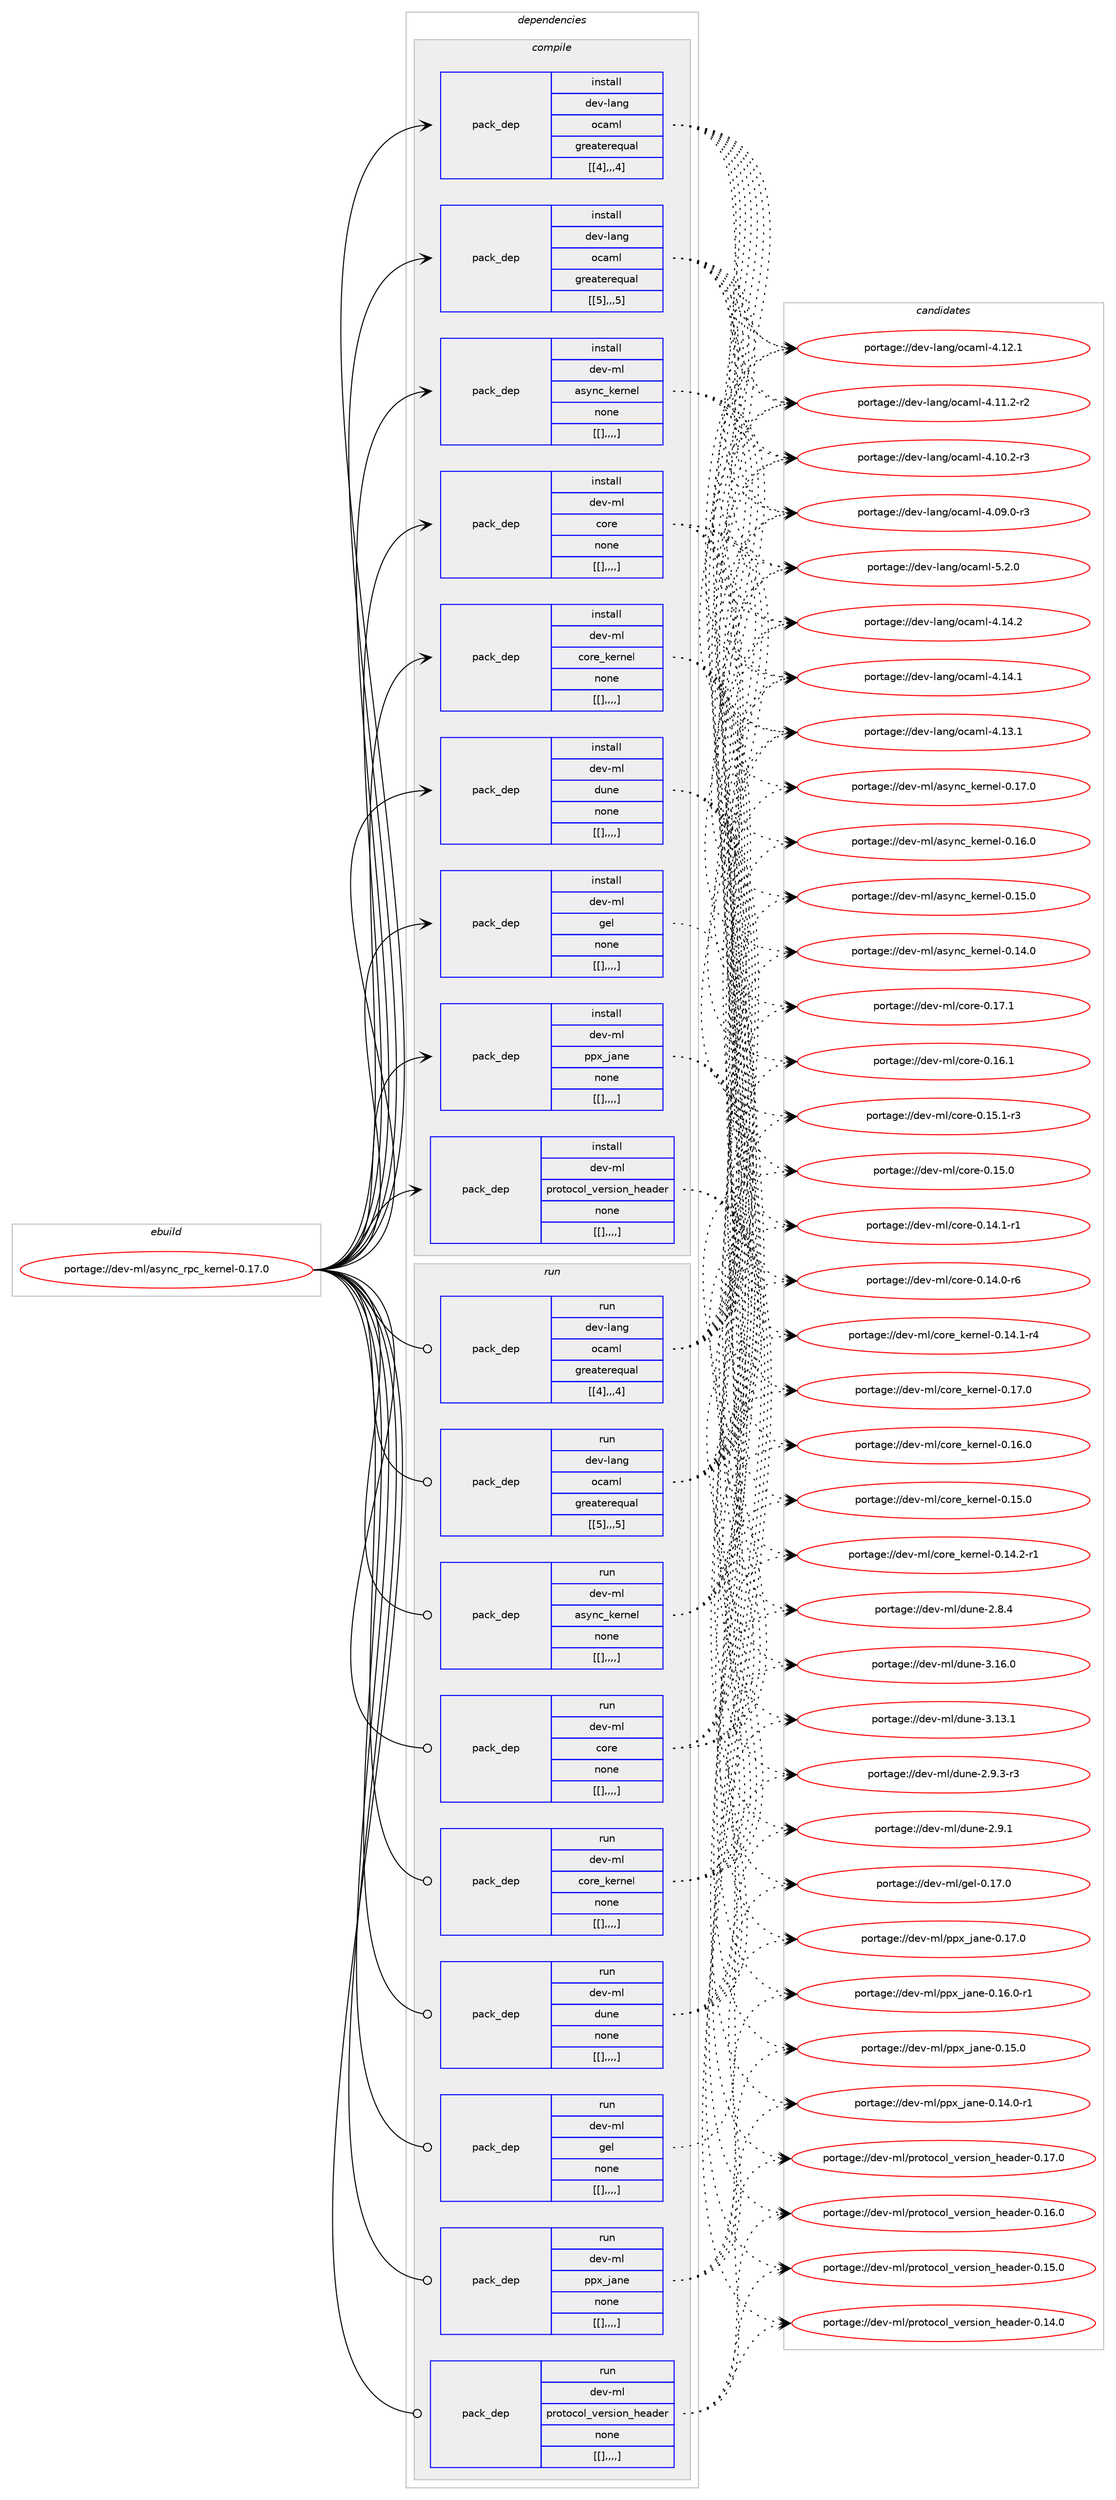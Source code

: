 digraph prolog {

# *************
# Graph options
# *************

newrank=true;
concentrate=true;
compound=true;
graph [rankdir=LR,fontname=Helvetica,fontsize=10,ranksep=1.5];#, ranksep=2.5, nodesep=0.2];
edge  [arrowhead=vee];
node  [fontname=Helvetica,fontsize=10];

# **********
# The ebuild
# **********

subgraph cluster_leftcol {
color=gray;
label=<<i>ebuild</i>>;
id [label="portage://dev-ml/async_rpc_kernel-0.17.0", color=red, width=4, href="../dev-ml/async_rpc_kernel-0.17.0.svg"];
}

# ****************
# The dependencies
# ****************

subgraph cluster_midcol {
color=gray;
label=<<i>dependencies</i>>;
subgraph cluster_compile {
fillcolor="#eeeeee";
style=filled;
label=<<i>compile</i>>;
subgraph pack87233 {
dependency118129 [label=<<TABLE BORDER="0" CELLBORDER="1" CELLSPACING="0" CELLPADDING="4" WIDTH="220"><TR><TD ROWSPAN="6" CELLPADDING="30">pack_dep</TD></TR><TR><TD WIDTH="110">install</TD></TR><TR><TD>dev-lang</TD></TR><TR><TD>ocaml</TD></TR><TR><TD>greaterequal</TD></TR><TR><TD>[[4],,,4]</TD></TR></TABLE>>, shape=none, color=blue];
}
id:e -> dependency118129:w [weight=20,style="solid",arrowhead="vee"];
subgraph pack87234 {
dependency118130 [label=<<TABLE BORDER="0" CELLBORDER="1" CELLSPACING="0" CELLPADDING="4" WIDTH="220"><TR><TD ROWSPAN="6" CELLPADDING="30">pack_dep</TD></TR><TR><TD WIDTH="110">install</TD></TR><TR><TD>dev-lang</TD></TR><TR><TD>ocaml</TD></TR><TR><TD>greaterequal</TD></TR><TR><TD>[[5],,,5]</TD></TR></TABLE>>, shape=none, color=blue];
}
id:e -> dependency118130:w [weight=20,style="solid",arrowhead="vee"];
subgraph pack87235 {
dependency118131 [label=<<TABLE BORDER="0" CELLBORDER="1" CELLSPACING="0" CELLPADDING="4" WIDTH="220"><TR><TD ROWSPAN="6" CELLPADDING="30">pack_dep</TD></TR><TR><TD WIDTH="110">install</TD></TR><TR><TD>dev-ml</TD></TR><TR><TD>async_kernel</TD></TR><TR><TD>none</TD></TR><TR><TD>[[],,,,]</TD></TR></TABLE>>, shape=none, color=blue];
}
id:e -> dependency118131:w [weight=20,style="solid",arrowhead="vee"];
subgraph pack87236 {
dependency118132 [label=<<TABLE BORDER="0" CELLBORDER="1" CELLSPACING="0" CELLPADDING="4" WIDTH="220"><TR><TD ROWSPAN="6" CELLPADDING="30">pack_dep</TD></TR><TR><TD WIDTH="110">install</TD></TR><TR><TD>dev-ml</TD></TR><TR><TD>core</TD></TR><TR><TD>none</TD></TR><TR><TD>[[],,,,]</TD></TR></TABLE>>, shape=none, color=blue];
}
id:e -> dependency118132:w [weight=20,style="solid",arrowhead="vee"];
subgraph pack87237 {
dependency118133 [label=<<TABLE BORDER="0" CELLBORDER="1" CELLSPACING="0" CELLPADDING="4" WIDTH="220"><TR><TD ROWSPAN="6" CELLPADDING="30">pack_dep</TD></TR><TR><TD WIDTH="110">install</TD></TR><TR><TD>dev-ml</TD></TR><TR><TD>core_kernel</TD></TR><TR><TD>none</TD></TR><TR><TD>[[],,,,]</TD></TR></TABLE>>, shape=none, color=blue];
}
id:e -> dependency118133:w [weight=20,style="solid",arrowhead="vee"];
subgraph pack87238 {
dependency118134 [label=<<TABLE BORDER="0" CELLBORDER="1" CELLSPACING="0" CELLPADDING="4" WIDTH="220"><TR><TD ROWSPAN="6" CELLPADDING="30">pack_dep</TD></TR><TR><TD WIDTH="110">install</TD></TR><TR><TD>dev-ml</TD></TR><TR><TD>dune</TD></TR><TR><TD>none</TD></TR><TR><TD>[[],,,,]</TD></TR></TABLE>>, shape=none, color=blue];
}
id:e -> dependency118134:w [weight=20,style="solid",arrowhead="vee"];
subgraph pack87239 {
dependency118135 [label=<<TABLE BORDER="0" CELLBORDER="1" CELLSPACING="0" CELLPADDING="4" WIDTH="220"><TR><TD ROWSPAN="6" CELLPADDING="30">pack_dep</TD></TR><TR><TD WIDTH="110">install</TD></TR><TR><TD>dev-ml</TD></TR><TR><TD>gel</TD></TR><TR><TD>none</TD></TR><TR><TD>[[],,,,]</TD></TR></TABLE>>, shape=none, color=blue];
}
id:e -> dependency118135:w [weight=20,style="solid",arrowhead="vee"];
subgraph pack87240 {
dependency118136 [label=<<TABLE BORDER="0" CELLBORDER="1" CELLSPACING="0" CELLPADDING="4" WIDTH="220"><TR><TD ROWSPAN="6" CELLPADDING="30">pack_dep</TD></TR><TR><TD WIDTH="110">install</TD></TR><TR><TD>dev-ml</TD></TR><TR><TD>ppx_jane</TD></TR><TR><TD>none</TD></TR><TR><TD>[[],,,,]</TD></TR></TABLE>>, shape=none, color=blue];
}
id:e -> dependency118136:w [weight=20,style="solid",arrowhead="vee"];
subgraph pack87241 {
dependency118137 [label=<<TABLE BORDER="0" CELLBORDER="1" CELLSPACING="0" CELLPADDING="4" WIDTH="220"><TR><TD ROWSPAN="6" CELLPADDING="30">pack_dep</TD></TR><TR><TD WIDTH="110">install</TD></TR><TR><TD>dev-ml</TD></TR><TR><TD>protocol_version_header</TD></TR><TR><TD>none</TD></TR><TR><TD>[[],,,,]</TD></TR></TABLE>>, shape=none, color=blue];
}
id:e -> dependency118137:w [weight=20,style="solid",arrowhead="vee"];
}
subgraph cluster_compileandrun {
fillcolor="#eeeeee";
style=filled;
label=<<i>compile and run</i>>;
}
subgraph cluster_run {
fillcolor="#eeeeee";
style=filled;
label=<<i>run</i>>;
subgraph pack87242 {
dependency118138 [label=<<TABLE BORDER="0" CELLBORDER="1" CELLSPACING="0" CELLPADDING="4" WIDTH="220"><TR><TD ROWSPAN="6" CELLPADDING="30">pack_dep</TD></TR><TR><TD WIDTH="110">run</TD></TR><TR><TD>dev-lang</TD></TR><TR><TD>ocaml</TD></TR><TR><TD>greaterequal</TD></TR><TR><TD>[[4],,,4]</TD></TR></TABLE>>, shape=none, color=blue];
}
id:e -> dependency118138:w [weight=20,style="solid",arrowhead="odot"];
subgraph pack87243 {
dependency118139 [label=<<TABLE BORDER="0" CELLBORDER="1" CELLSPACING="0" CELLPADDING="4" WIDTH="220"><TR><TD ROWSPAN="6" CELLPADDING="30">pack_dep</TD></TR><TR><TD WIDTH="110">run</TD></TR><TR><TD>dev-lang</TD></TR><TR><TD>ocaml</TD></TR><TR><TD>greaterequal</TD></TR><TR><TD>[[5],,,5]</TD></TR></TABLE>>, shape=none, color=blue];
}
id:e -> dependency118139:w [weight=20,style="solid",arrowhead="odot"];
subgraph pack87244 {
dependency118140 [label=<<TABLE BORDER="0" CELLBORDER="1" CELLSPACING="0" CELLPADDING="4" WIDTH="220"><TR><TD ROWSPAN="6" CELLPADDING="30">pack_dep</TD></TR><TR><TD WIDTH="110">run</TD></TR><TR><TD>dev-ml</TD></TR><TR><TD>async_kernel</TD></TR><TR><TD>none</TD></TR><TR><TD>[[],,,,]</TD></TR></TABLE>>, shape=none, color=blue];
}
id:e -> dependency118140:w [weight=20,style="solid",arrowhead="odot"];
subgraph pack87245 {
dependency118141 [label=<<TABLE BORDER="0" CELLBORDER="1" CELLSPACING="0" CELLPADDING="4" WIDTH="220"><TR><TD ROWSPAN="6" CELLPADDING="30">pack_dep</TD></TR><TR><TD WIDTH="110">run</TD></TR><TR><TD>dev-ml</TD></TR><TR><TD>core</TD></TR><TR><TD>none</TD></TR><TR><TD>[[],,,,]</TD></TR></TABLE>>, shape=none, color=blue];
}
id:e -> dependency118141:w [weight=20,style="solid",arrowhead="odot"];
subgraph pack87246 {
dependency118142 [label=<<TABLE BORDER="0" CELLBORDER="1" CELLSPACING="0" CELLPADDING="4" WIDTH="220"><TR><TD ROWSPAN="6" CELLPADDING="30">pack_dep</TD></TR><TR><TD WIDTH="110">run</TD></TR><TR><TD>dev-ml</TD></TR><TR><TD>core_kernel</TD></TR><TR><TD>none</TD></TR><TR><TD>[[],,,,]</TD></TR></TABLE>>, shape=none, color=blue];
}
id:e -> dependency118142:w [weight=20,style="solid",arrowhead="odot"];
subgraph pack87247 {
dependency118143 [label=<<TABLE BORDER="0" CELLBORDER="1" CELLSPACING="0" CELLPADDING="4" WIDTH="220"><TR><TD ROWSPAN="6" CELLPADDING="30">pack_dep</TD></TR><TR><TD WIDTH="110">run</TD></TR><TR><TD>dev-ml</TD></TR><TR><TD>dune</TD></TR><TR><TD>none</TD></TR><TR><TD>[[],,,,]</TD></TR></TABLE>>, shape=none, color=blue];
}
id:e -> dependency118143:w [weight=20,style="solid",arrowhead="odot"];
subgraph pack87248 {
dependency118144 [label=<<TABLE BORDER="0" CELLBORDER="1" CELLSPACING="0" CELLPADDING="4" WIDTH="220"><TR><TD ROWSPAN="6" CELLPADDING="30">pack_dep</TD></TR><TR><TD WIDTH="110">run</TD></TR><TR><TD>dev-ml</TD></TR><TR><TD>gel</TD></TR><TR><TD>none</TD></TR><TR><TD>[[],,,,]</TD></TR></TABLE>>, shape=none, color=blue];
}
id:e -> dependency118144:w [weight=20,style="solid",arrowhead="odot"];
subgraph pack87249 {
dependency118145 [label=<<TABLE BORDER="0" CELLBORDER="1" CELLSPACING="0" CELLPADDING="4" WIDTH="220"><TR><TD ROWSPAN="6" CELLPADDING="30">pack_dep</TD></TR><TR><TD WIDTH="110">run</TD></TR><TR><TD>dev-ml</TD></TR><TR><TD>ppx_jane</TD></TR><TR><TD>none</TD></TR><TR><TD>[[],,,,]</TD></TR></TABLE>>, shape=none, color=blue];
}
id:e -> dependency118145:w [weight=20,style="solid",arrowhead="odot"];
subgraph pack87250 {
dependency118146 [label=<<TABLE BORDER="0" CELLBORDER="1" CELLSPACING="0" CELLPADDING="4" WIDTH="220"><TR><TD ROWSPAN="6" CELLPADDING="30">pack_dep</TD></TR><TR><TD WIDTH="110">run</TD></TR><TR><TD>dev-ml</TD></TR><TR><TD>protocol_version_header</TD></TR><TR><TD>none</TD></TR><TR><TD>[[],,,,]</TD></TR></TABLE>>, shape=none, color=blue];
}
id:e -> dependency118146:w [weight=20,style="solid",arrowhead="odot"];
}
}

# **************
# The candidates
# **************

subgraph cluster_choices {
rank=same;
color=gray;
label=<<i>candidates</i>>;

subgraph choice87233 {
color=black;
nodesep=1;
choice1001011184510897110103471119997109108455346504648 [label="portage://dev-lang/ocaml-5.2.0", color=red, width=4,href="../dev-lang/ocaml-5.2.0.svg"];
choice100101118451089711010347111999710910845524649524650 [label="portage://dev-lang/ocaml-4.14.2", color=red, width=4,href="../dev-lang/ocaml-4.14.2.svg"];
choice100101118451089711010347111999710910845524649524649 [label="portage://dev-lang/ocaml-4.14.1", color=red, width=4,href="../dev-lang/ocaml-4.14.1.svg"];
choice100101118451089711010347111999710910845524649514649 [label="portage://dev-lang/ocaml-4.13.1", color=red, width=4,href="../dev-lang/ocaml-4.13.1.svg"];
choice100101118451089711010347111999710910845524649504649 [label="portage://dev-lang/ocaml-4.12.1", color=red, width=4,href="../dev-lang/ocaml-4.12.1.svg"];
choice1001011184510897110103471119997109108455246494946504511450 [label="portage://dev-lang/ocaml-4.11.2-r2", color=red, width=4,href="../dev-lang/ocaml-4.11.2-r2.svg"];
choice1001011184510897110103471119997109108455246494846504511451 [label="portage://dev-lang/ocaml-4.10.2-r3", color=red, width=4,href="../dev-lang/ocaml-4.10.2-r3.svg"];
choice1001011184510897110103471119997109108455246485746484511451 [label="portage://dev-lang/ocaml-4.09.0-r3", color=red, width=4,href="../dev-lang/ocaml-4.09.0-r3.svg"];
dependency118129:e -> choice1001011184510897110103471119997109108455346504648:w [style=dotted,weight="100"];
dependency118129:e -> choice100101118451089711010347111999710910845524649524650:w [style=dotted,weight="100"];
dependency118129:e -> choice100101118451089711010347111999710910845524649524649:w [style=dotted,weight="100"];
dependency118129:e -> choice100101118451089711010347111999710910845524649514649:w [style=dotted,weight="100"];
dependency118129:e -> choice100101118451089711010347111999710910845524649504649:w [style=dotted,weight="100"];
dependency118129:e -> choice1001011184510897110103471119997109108455246494946504511450:w [style=dotted,weight="100"];
dependency118129:e -> choice1001011184510897110103471119997109108455246494846504511451:w [style=dotted,weight="100"];
dependency118129:e -> choice1001011184510897110103471119997109108455246485746484511451:w [style=dotted,weight="100"];
}
subgraph choice87234 {
color=black;
nodesep=1;
choice1001011184510897110103471119997109108455346504648 [label="portage://dev-lang/ocaml-5.2.0", color=red, width=4,href="../dev-lang/ocaml-5.2.0.svg"];
choice100101118451089711010347111999710910845524649524650 [label="portage://dev-lang/ocaml-4.14.2", color=red, width=4,href="../dev-lang/ocaml-4.14.2.svg"];
choice100101118451089711010347111999710910845524649524649 [label="portage://dev-lang/ocaml-4.14.1", color=red, width=4,href="../dev-lang/ocaml-4.14.1.svg"];
choice100101118451089711010347111999710910845524649514649 [label="portage://dev-lang/ocaml-4.13.1", color=red, width=4,href="../dev-lang/ocaml-4.13.1.svg"];
choice100101118451089711010347111999710910845524649504649 [label="portage://dev-lang/ocaml-4.12.1", color=red, width=4,href="../dev-lang/ocaml-4.12.1.svg"];
choice1001011184510897110103471119997109108455246494946504511450 [label="portage://dev-lang/ocaml-4.11.2-r2", color=red, width=4,href="../dev-lang/ocaml-4.11.2-r2.svg"];
choice1001011184510897110103471119997109108455246494846504511451 [label="portage://dev-lang/ocaml-4.10.2-r3", color=red, width=4,href="../dev-lang/ocaml-4.10.2-r3.svg"];
choice1001011184510897110103471119997109108455246485746484511451 [label="portage://dev-lang/ocaml-4.09.0-r3", color=red, width=4,href="../dev-lang/ocaml-4.09.0-r3.svg"];
dependency118130:e -> choice1001011184510897110103471119997109108455346504648:w [style=dotted,weight="100"];
dependency118130:e -> choice100101118451089711010347111999710910845524649524650:w [style=dotted,weight="100"];
dependency118130:e -> choice100101118451089711010347111999710910845524649524649:w [style=dotted,weight="100"];
dependency118130:e -> choice100101118451089711010347111999710910845524649514649:w [style=dotted,weight="100"];
dependency118130:e -> choice100101118451089711010347111999710910845524649504649:w [style=dotted,weight="100"];
dependency118130:e -> choice1001011184510897110103471119997109108455246494946504511450:w [style=dotted,weight="100"];
dependency118130:e -> choice1001011184510897110103471119997109108455246494846504511451:w [style=dotted,weight="100"];
dependency118130:e -> choice1001011184510897110103471119997109108455246485746484511451:w [style=dotted,weight="100"];
}
subgraph choice87235 {
color=black;
nodesep=1;
choice100101118451091084797115121110999510710111411010110845484649554648 [label="portage://dev-ml/async_kernel-0.17.0", color=red, width=4,href="../dev-ml/async_kernel-0.17.0.svg"];
choice100101118451091084797115121110999510710111411010110845484649544648 [label="portage://dev-ml/async_kernel-0.16.0", color=red, width=4,href="../dev-ml/async_kernel-0.16.0.svg"];
choice100101118451091084797115121110999510710111411010110845484649534648 [label="portage://dev-ml/async_kernel-0.15.0", color=red, width=4,href="../dev-ml/async_kernel-0.15.0.svg"];
choice100101118451091084797115121110999510710111411010110845484649524648 [label="portage://dev-ml/async_kernel-0.14.0", color=red, width=4,href="../dev-ml/async_kernel-0.14.0.svg"];
dependency118131:e -> choice100101118451091084797115121110999510710111411010110845484649554648:w [style=dotted,weight="100"];
dependency118131:e -> choice100101118451091084797115121110999510710111411010110845484649544648:w [style=dotted,weight="100"];
dependency118131:e -> choice100101118451091084797115121110999510710111411010110845484649534648:w [style=dotted,weight="100"];
dependency118131:e -> choice100101118451091084797115121110999510710111411010110845484649524648:w [style=dotted,weight="100"];
}
subgraph choice87236 {
color=black;
nodesep=1;
choice10010111845109108479911111410145484649554649 [label="portage://dev-ml/core-0.17.1", color=red, width=4,href="../dev-ml/core-0.17.1.svg"];
choice10010111845109108479911111410145484649544649 [label="portage://dev-ml/core-0.16.1", color=red, width=4,href="../dev-ml/core-0.16.1.svg"];
choice100101118451091084799111114101454846495346494511451 [label="portage://dev-ml/core-0.15.1-r3", color=red, width=4,href="../dev-ml/core-0.15.1-r3.svg"];
choice10010111845109108479911111410145484649534648 [label="portage://dev-ml/core-0.15.0", color=red, width=4,href="../dev-ml/core-0.15.0.svg"];
choice100101118451091084799111114101454846495246494511449 [label="portage://dev-ml/core-0.14.1-r1", color=red, width=4,href="../dev-ml/core-0.14.1-r1.svg"];
choice100101118451091084799111114101454846495246484511454 [label="portage://dev-ml/core-0.14.0-r6", color=red, width=4,href="../dev-ml/core-0.14.0-r6.svg"];
dependency118132:e -> choice10010111845109108479911111410145484649554649:w [style=dotted,weight="100"];
dependency118132:e -> choice10010111845109108479911111410145484649544649:w [style=dotted,weight="100"];
dependency118132:e -> choice100101118451091084799111114101454846495346494511451:w [style=dotted,weight="100"];
dependency118132:e -> choice10010111845109108479911111410145484649534648:w [style=dotted,weight="100"];
dependency118132:e -> choice100101118451091084799111114101454846495246494511449:w [style=dotted,weight="100"];
dependency118132:e -> choice100101118451091084799111114101454846495246484511454:w [style=dotted,weight="100"];
}
subgraph choice87237 {
color=black;
nodesep=1;
choice1001011184510910847991111141019510710111411010110845484649554648 [label="portage://dev-ml/core_kernel-0.17.0", color=red, width=4,href="../dev-ml/core_kernel-0.17.0.svg"];
choice1001011184510910847991111141019510710111411010110845484649544648 [label="portage://dev-ml/core_kernel-0.16.0", color=red, width=4,href="../dev-ml/core_kernel-0.16.0.svg"];
choice1001011184510910847991111141019510710111411010110845484649534648 [label="portage://dev-ml/core_kernel-0.15.0", color=red, width=4,href="../dev-ml/core_kernel-0.15.0.svg"];
choice10010111845109108479911111410195107101114110101108454846495246504511449 [label="portage://dev-ml/core_kernel-0.14.2-r1", color=red, width=4,href="../dev-ml/core_kernel-0.14.2-r1.svg"];
choice10010111845109108479911111410195107101114110101108454846495246494511452 [label="portage://dev-ml/core_kernel-0.14.1-r4", color=red, width=4,href="../dev-ml/core_kernel-0.14.1-r4.svg"];
dependency118133:e -> choice1001011184510910847991111141019510710111411010110845484649554648:w [style=dotted,weight="100"];
dependency118133:e -> choice1001011184510910847991111141019510710111411010110845484649544648:w [style=dotted,weight="100"];
dependency118133:e -> choice1001011184510910847991111141019510710111411010110845484649534648:w [style=dotted,weight="100"];
dependency118133:e -> choice10010111845109108479911111410195107101114110101108454846495246504511449:w [style=dotted,weight="100"];
dependency118133:e -> choice10010111845109108479911111410195107101114110101108454846495246494511452:w [style=dotted,weight="100"];
}
subgraph choice87238 {
color=black;
nodesep=1;
choice100101118451091084710011711010145514649544648 [label="portage://dev-ml/dune-3.16.0", color=red, width=4,href="../dev-ml/dune-3.16.0.svg"];
choice100101118451091084710011711010145514649514649 [label="portage://dev-ml/dune-3.13.1", color=red, width=4,href="../dev-ml/dune-3.13.1.svg"];
choice10010111845109108471001171101014550465746514511451 [label="portage://dev-ml/dune-2.9.3-r3", color=red, width=4,href="../dev-ml/dune-2.9.3-r3.svg"];
choice1001011184510910847100117110101455046574649 [label="portage://dev-ml/dune-2.9.1", color=red, width=4,href="../dev-ml/dune-2.9.1.svg"];
choice1001011184510910847100117110101455046564652 [label="portage://dev-ml/dune-2.8.4", color=red, width=4,href="../dev-ml/dune-2.8.4.svg"];
dependency118134:e -> choice100101118451091084710011711010145514649544648:w [style=dotted,weight="100"];
dependency118134:e -> choice100101118451091084710011711010145514649514649:w [style=dotted,weight="100"];
dependency118134:e -> choice10010111845109108471001171101014550465746514511451:w [style=dotted,weight="100"];
dependency118134:e -> choice1001011184510910847100117110101455046574649:w [style=dotted,weight="100"];
dependency118134:e -> choice1001011184510910847100117110101455046564652:w [style=dotted,weight="100"];
}
subgraph choice87239 {
color=black;
nodesep=1;
choice100101118451091084710310110845484649554648 [label="portage://dev-ml/gel-0.17.0", color=red, width=4,href="../dev-ml/gel-0.17.0.svg"];
dependency118135:e -> choice100101118451091084710310110845484649554648:w [style=dotted,weight="100"];
}
subgraph choice87240 {
color=black;
nodesep=1;
choice1001011184510910847112112120951069711010145484649554648 [label="portage://dev-ml/ppx_jane-0.17.0", color=red, width=4,href="../dev-ml/ppx_jane-0.17.0.svg"];
choice10010111845109108471121121209510697110101454846495446484511449 [label="portage://dev-ml/ppx_jane-0.16.0-r1", color=red, width=4,href="../dev-ml/ppx_jane-0.16.0-r1.svg"];
choice1001011184510910847112112120951069711010145484649534648 [label="portage://dev-ml/ppx_jane-0.15.0", color=red, width=4,href="../dev-ml/ppx_jane-0.15.0.svg"];
choice10010111845109108471121121209510697110101454846495246484511449 [label="portage://dev-ml/ppx_jane-0.14.0-r1", color=red, width=4,href="../dev-ml/ppx_jane-0.14.0-r1.svg"];
dependency118136:e -> choice1001011184510910847112112120951069711010145484649554648:w [style=dotted,weight="100"];
dependency118136:e -> choice10010111845109108471121121209510697110101454846495446484511449:w [style=dotted,weight="100"];
dependency118136:e -> choice1001011184510910847112112120951069711010145484649534648:w [style=dotted,weight="100"];
dependency118136:e -> choice10010111845109108471121121209510697110101454846495246484511449:w [style=dotted,weight="100"];
}
subgraph choice87241 {
color=black;
nodesep=1;
choice10010111845109108471121141111161119911110895118101114115105111110951041019710010111445484649554648 [label="portage://dev-ml/protocol_version_header-0.17.0", color=red, width=4,href="../dev-ml/protocol_version_header-0.17.0.svg"];
choice10010111845109108471121141111161119911110895118101114115105111110951041019710010111445484649544648 [label="portage://dev-ml/protocol_version_header-0.16.0", color=red, width=4,href="../dev-ml/protocol_version_header-0.16.0.svg"];
choice10010111845109108471121141111161119911110895118101114115105111110951041019710010111445484649534648 [label="portage://dev-ml/protocol_version_header-0.15.0", color=red, width=4,href="../dev-ml/protocol_version_header-0.15.0.svg"];
choice10010111845109108471121141111161119911110895118101114115105111110951041019710010111445484649524648 [label="portage://dev-ml/protocol_version_header-0.14.0", color=red, width=4,href="../dev-ml/protocol_version_header-0.14.0.svg"];
dependency118137:e -> choice10010111845109108471121141111161119911110895118101114115105111110951041019710010111445484649554648:w [style=dotted,weight="100"];
dependency118137:e -> choice10010111845109108471121141111161119911110895118101114115105111110951041019710010111445484649544648:w [style=dotted,weight="100"];
dependency118137:e -> choice10010111845109108471121141111161119911110895118101114115105111110951041019710010111445484649534648:w [style=dotted,weight="100"];
dependency118137:e -> choice10010111845109108471121141111161119911110895118101114115105111110951041019710010111445484649524648:w [style=dotted,weight="100"];
}
subgraph choice87242 {
color=black;
nodesep=1;
choice1001011184510897110103471119997109108455346504648 [label="portage://dev-lang/ocaml-5.2.0", color=red, width=4,href="../dev-lang/ocaml-5.2.0.svg"];
choice100101118451089711010347111999710910845524649524650 [label="portage://dev-lang/ocaml-4.14.2", color=red, width=4,href="../dev-lang/ocaml-4.14.2.svg"];
choice100101118451089711010347111999710910845524649524649 [label="portage://dev-lang/ocaml-4.14.1", color=red, width=4,href="../dev-lang/ocaml-4.14.1.svg"];
choice100101118451089711010347111999710910845524649514649 [label="portage://dev-lang/ocaml-4.13.1", color=red, width=4,href="../dev-lang/ocaml-4.13.1.svg"];
choice100101118451089711010347111999710910845524649504649 [label="portage://dev-lang/ocaml-4.12.1", color=red, width=4,href="../dev-lang/ocaml-4.12.1.svg"];
choice1001011184510897110103471119997109108455246494946504511450 [label="portage://dev-lang/ocaml-4.11.2-r2", color=red, width=4,href="../dev-lang/ocaml-4.11.2-r2.svg"];
choice1001011184510897110103471119997109108455246494846504511451 [label="portage://dev-lang/ocaml-4.10.2-r3", color=red, width=4,href="../dev-lang/ocaml-4.10.2-r3.svg"];
choice1001011184510897110103471119997109108455246485746484511451 [label="portage://dev-lang/ocaml-4.09.0-r3", color=red, width=4,href="../dev-lang/ocaml-4.09.0-r3.svg"];
dependency118138:e -> choice1001011184510897110103471119997109108455346504648:w [style=dotted,weight="100"];
dependency118138:e -> choice100101118451089711010347111999710910845524649524650:w [style=dotted,weight="100"];
dependency118138:e -> choice100101118451089711010347111999710910845524649524649:w [style=dotted,weight="100"];
dependency118138:e -> choice100101118451089711010347111999710910845524649514649:w [style=dotted,weight="100"];
dependency118138:e -> choice100101118451089711010347111999710910845524649504649:w [style=dotted,weight="100"];
dependency118138:e -> choice1001011184510897110103471119997109108455246494946504511450:w [style=dotted,weight="100"];
dependency118138:e -> choice1001011184510897110103471119997109108455246494846504511451:w [style=dotted,weight="100"];
dependency118138:e -> choice1001011184510897110103471119997109108455246485746484511451:w [style=dotted,weight="100"];
}
subgraph choice87243 {
color=black;
nodesep=1;
choice1001011184510897110103471119997109108455346504648 [label="portage://dev-lang/ocaml-5.2.0", color=red, width=4,href="../dev-lang/ocaml-5.2.0.svg"];
choice100101118451089711010347111999710910845524649524650 [label="portage://dev-lang/ocaml-4.14.2", color=red, width=4,href="../dev-lang/ocaml-4.14.2.svg"];
choice100101118451089711010347111999710910845524649524649 [label="portage://dev-lang/ocaml-4.14.1", color=red, width=4,href="../dev-lang/ocaml-4.14.1.svg"];
choice100101118451089711010347111999710910845524649514649 [label="portage://dev-lang/ocaml-4.13.1", color=red, width=4,href="../dev-lang/ocaml-4.13.1.svg"];
choice100101118451089711010347111999710910845524649504649 [label="portage://dev-lang/ocaml-4.12.1", color=red, width=4,href="../dev-lang/ocaml-4.12.1.svg"];
choice1001011184510897110103471119997109108455246494946504511450 [label="portage://dev-lang/ocaml-4.11.2-r2", color=red, width=4,href="../dev-lang/ocaml-4.11.2-r2.svg"];
choice1001011184510897110103471119997109108455246494846504511451 [label="portage://dev-lang/ocaml-4.10.2-r3", color=red, width=4,href="../dev-lang/ocaml-4.10.2-r3.svg"];
choice1001011184510897110103471119997109108455246485746484511451 [label="portage://dev-lang/ocaml-4.09.0-r3", color=red, width=4,href="../dev-lang/ocaml-4.09.0-r3.svg"];
dependency118139:e -> choice1001011184510897110103471119997109108455346504648:w [style=dotted,weight="100"];
dependency118139:e -> choice100101118451089711010347111999710910845524649524650:w [style=dotted,weight="100"];
dependency118139:e -> choice100101118451089711010347111999710910845524649524649:w [style=dotted,weight="100"];
dependency118139:e -> choice100101118451089711010347111999710910845524649514649:w [style=dotted,weight="100"];
dependency118139:e -> choice100101118451089711010347111999710910845524649504649:w [style=dotted,weight="100"];
dependency118139:e -> choice1001011184510897110103471119997109108455246494946504511450:w [style=dotted,weight="100"];
dependency118139:e -> choice1001011184510897110103471119997109108455246494846504511451:w [style=dotted,weight="100"];
dependency118139:e -> choice1001011184510897110103471119997109108455246485746484511451:w [style=dotted,weight="100"];
}
subgraph choice87244 {
color=black;
nodesep=1;
choice100101118451091084797115121110999510710111411010110845484649554648 [label="portage://dev-ml/async_kernel-0.17.0", color=red, width=4,href="../dev-ml/async_kernel-0.17.0.svg"];
choice100101118451091084797115121110999510710111411010110845484649544648 [label="portage://dev-ml/async_kernel-0.16.0", color=red, width=4,href="../dev-ml/async_kernel-0.16.0.svg"];
choice100101118451091084797115121110999510710111411010110845484649534648 [label="portage://dev-ml/async_kernel-0.15.0", color=red, width=4,href="../dev-ml/async_kernel-0.15.0.svg"];
choice100101118451091084797115121110999510710111411010110845484649524648 [label="portage://dev-ml/async_kernel-0.14.0", color=red, width=4,href="../dev-ml/async_kernel-0.14.0.svg"];
dependency118140:e -> choice100101118451091084797115121110999510710111411010110845484649554648:w [style=dotted,weight="100"];
dependency118140:e -> choice100101118451091084797115121110999510710111411010110845484649544648:w [style=dotted,weight="100"];
dependency118140:e -> choice100101118451091084797115121110999510710111411010110845484649534648:w [style=dotted,weight="100"];
dependency118140:e -> choice100101118451091084797115121110999510710111411010110845484649524648:w [style=dotted,weight="100"];
}
subgraph choice87245 {
color=black;
nodesep=1;
choice10010111845109108479911111410145484649554649 [label="portage://dev-ml/core-0.17.1", color=red, width=4,href="../dev-ml/core-0.17.1.svg"];
choice10010111845109108479911111410145484649544649 [label="portage://dev-ml/core-0.16.1", color=red, width=4,href="../dev-ml/core-0.16.1.svg"];
choice100101118451091084799111114101454846495346494511451 [label="portage://dev-ml/core-0.15.1-r3", color=red, width=4,href="../dev-ml/core-0.15.1-r3.svg"];
choice10010111845109108479911111410145484649534648 [label="portage://dev-ml/core-0.15.0", color=red, width=4,href="../dev-ml/core-0.15.0.svg"];
choice100101118451091084799111114101454846495246494511449 [label="portage://dev-ml/core-0.14.1-r1", color=red, width=4,href="../dev-ml/core-0.14.1-r1.svg"];
choice100101118451091084799111114101454846495246484511454 [label="portage://dev-ml/core-0.14.0-r6", color=red, width=4,href="../dev-ml/core-0.14.0-r6.svg"];
dependency118141:e -> choice10010111845109108479911111410145484649554649:w [style=dotted,weight="100"];
dependency118141:e -> choice10010111845109108479911111410145484649544649:w [style=dotted,weight="100"];
dependency118141:e -> choice100101118451091084799111114101454846495346494511451:w [style=dotted,weight="100"];
dependency118141:e -> choice10010111845109108479911111410145484649534648:w [style=dotted,weight="100"];
dependency118141:e -> choice100101118451091084799111114101454846495246494511449:w [style=dotted,weight="100"];
dependency118141:e -> choice100101118451091084799111114101454846495246484511454:w [style=dotted,weight="100"];
}
subgraph choice87246 {
color=black;
nodesep=1;
choice1001011184510910847991111141019510710111411010110845484649554648 [label="portage://dev-ml/core_kernel-0.17.0", color=red, width=4,href="../dev-ml/core_kernel-0.17.0.svg"];
choice1001011184510910847991111141019510710111411010110845484649544648 [label="portage://dev-ml/core_kernel-0.16.0", color=red, width=4,href="../dev-ml/core_kernel-0.16.0.svg"];
choice1001011184510910847991111141019510710111411010110845484649534648 [label="portage://dev-ml/core_kernel-0.15.0", color=red, width=4,href="../dev-ml/core_kernel-0.15.0.svg"];
choice10010111845109108479911111410195107101114110101108454846495246504511449 [label="portage://dev-ml/core_kernel-0.14.2-r1", color=red, width=4,href="../dev-ml/core_kernel-0.14.2-r1.svg"];
choice10010111845109108479911111410195107101114110101108454846495246494511452 [label="portage://dev-ml/core_kernel-0.14.1-r4", color=red, width=4,href="../dev-ml/core_kernel-0.14.1-r4.svg"];
dependency118142:e -> choice1001011184510910847991111141019510710111411010110845484649554648:w [style=dotted,weight="100"];
dependency118142:e -> choice1001011184510910847991111141019510710111411010110845484649544648:w [style=dotted,weight="100"];
dependency118142:e -> choice1001011184510910847991111141019510710111411010110845484649534648:w [style=dotted,weight="100"];
dependency118142:e -> choice10010111845109108479911111410195107101114110101108454846495246504511449:w [style=dotted,weight="100"];
dependency118142:e -> choice10010111845109108479911111410195107101114110101108454846495246494511452:w [style=dotted,weight="100"];
}
subgraph choice87247 {
color=black;
nodesep=1;
choice100101118451091084710011711010145514649544648 [label="portage://dev-ml/dune-3.16.0", color=red, width=4,href="../dev-ml/dune-3.16.0.svg"];
choice100101118451091084710011711010145514649514649 [label="portage://dev-ml/dune-3.13.1", color=red, width=4,href="../dev-ml/dune-3.13.1.svg"];
choice10010111845109108471001171101014550465746514511451 [label="portage://dev-ml/dune-2.9.3-r3", color=red, width=4,href="../dev-ml/dune-2.9.3-r3.svg"];
choice1001011184510910847100117110101455046574649 [label="portage://dev-ml/dune-2.9.1", color=red, width=4,href="../dev-ml/dune-2.9.1.svg"];
choice1001011184510910847100117110101455046564652 [label="portage://dev-ml/dune-2.8.4", color=red, width=4,href="../dev-ml/dune-2.8.4.svg"];
dependency118143:e -> choice100101118451091084710011711010145514649544648:w [style=dotted,weight="100"];
dependency118143:e -> choice100101118451091084710011711010145514649514649:w [style=dotted,weight="100"];
dependency118143:e -> choice10010111845109108471001171101014550465746514511451:w [style=dotted,weight="100"];
dependency118143:e -> choice1001011184510910847100117110101455046574649:w [style=dotted,weight="100"];
dependency118143:e -> choice1001011184510910847100117110101455046564652:w [style=dotted,weight="100"];
}
subgraph choice87248 {
color=black;
nodesep=1;
choice100101118451091084710310110845484649554648 [label="portage://dev-ml/gel-0.17.0", color=red, width=4,href="../dev-ml/gel-0.17.0.svg"];
dependency118144:e -> choice100101118451091084710310110845484649554648:w [style=dotted,weight="100"];
}
subgraph choice87249 {
color=black;
nodesep=1;
choice1001011184510910847112112120951069711010145484649554648 [label="portage://dev-ml/ppx_jane-0.17.0", color=red, width=4,href="../dev-ml/ppx_jane-0.17.0.svg"];
choice10010111845109108471121121209510697110101454846495446484511449 [label="portage://dev-ml/ppx_jane-0.16.0-r1", color=red, width=4,href="../dev-ml/ppx_jane-0.16.0-r1.svg"];
choice1001011184510910847112112120951069711010145484649534648 [label="portage://dev-ml/ppx_jane-0.15.0", color=red, width=4,href="../dev-ml/ppx_jane-0.15.0.svg"];
choice10010111845109108471121121209510697110101454846495246484511449 [label="portage://dev-ml/ppx_jane-0.14.0-r1", color=red, width=4,href="../dev-ml/ppx_jane-0.14.0-r1.svg"];
dependency118145:e -> choice1001011184510910847112112120951069711010145484649554648:w [style=dotted,weight="100"];
dependency118145:e -> choice10010111845109108471121121209510697110101454846495446484511449:w [style=dotted,weight="100"];
dependency118145:e -> choice1001011184510910847112112120951069711010145484649534648:w [style=dotted,weight="100"];
dependency118145:e -> choice10010111845109108471121121209510697110101454846495246484511449:w [style=dotted,weight="100"];
}
subgraph choice87250 {
color=black;
nodesep=1;
choice10010111845109108471121141111161119911110895118101114115105111110951041019710010111445484649554648 [label="portage://dev-ml/protocol_version_header-0.17.0", color=red, width=4,href="../dev-ml/protocol_version_header-0.17.0.svg"];
choice10010111845109108471121141111161119911110895118101114115105111110951041019710010111445484649544648 [label="portage://dev-ml/protocol_version_header-0.16.0", color=red, width=4,href="../dev-ml/protocol_version_header-0.16.0.svg"];
choice10010111845109108471121141111161119911110895118101114115105111110951041019710010111445484649534648 [label="portage://dev-ml/protocol_version_header-0.15.0", color=red, width=4,href="../dev-ml/protocol_version_header-0.15.0.svg"];
choice10010111845109108471121141111161119911110895118101114115105111110951041019710010111445484649524648 [label="portage://dev-ml/protocol_version_header-0.14.0", color=red, width=4,href="../dev-ml/protocol_version_header-0.14.0.svg"];
dependency118146:e -> choice10010111845109108471121141111161119911110895118101114115105111110951041019710010111445484649554648:w [style=dotted,weight="100"];
dependency118146:e -> choice10010111845109108471121141111161119911110895118101114115105111110951041019710010111445484649544648:w [style=dotted,weight="100"];
dependency118146:e -> choice10010111845109108471121141111161119911110895118101114115105111110951041019710010111445484649534648:w [style=dotted,weight="100"];
dependency118146:e -> choice10010111845109108471121141111161119911110895118101114115105111110951041019710010111445484649524648:w [style=dotted,weight="100"];
}
}

}
